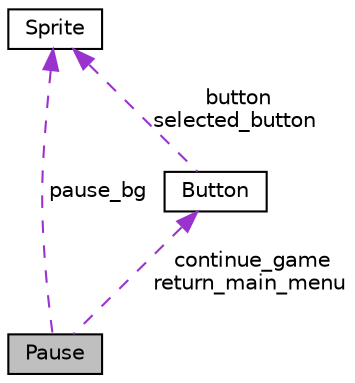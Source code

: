 digraph "Pause"
{
 // LATEX_PDF_SIZE
  edge [fontname="Helvetica",fontsize="10",labelfontname="Helvetica",labelfontsize="10"];
  node [fontname="Helvetica",fontsize="10",shape=record];
  Node1 [label="Pause",height=0.2,width=0.4,color="black", fillcolor="grey75", style="filled", fontcolor="black",tooltip=" "];
  Node2 -> Node1 [dir="back",color="darkorchid3",fontsize="10",style="dashed",label=" pause_bg" ,fontname="Helvetica"];
  Node2 [label="Sprite",height=0.2,width=0.4,color="black", fillcolor="white", style="filled",URL="$struct_sprite.html",tooltip=" "];
  Node3 -> Node1 [dir="back",color="darkorchid3",fontsize="10",style="dashed",label=" continue_game\nreturn_main_menu" ,fontname="Helvetica"];
  Node3 [label="Button",height=0.2,width=0.4,color="black", fillcolor="white", style="filled",URL="$struct_button.html",tooltip=" "];
  Node2 -> Node3 [dir="back",color="darkorchid3",fontsize="10",style="dashed",label=" button\nselected_button" ,fontname="Helvetica"];
}
